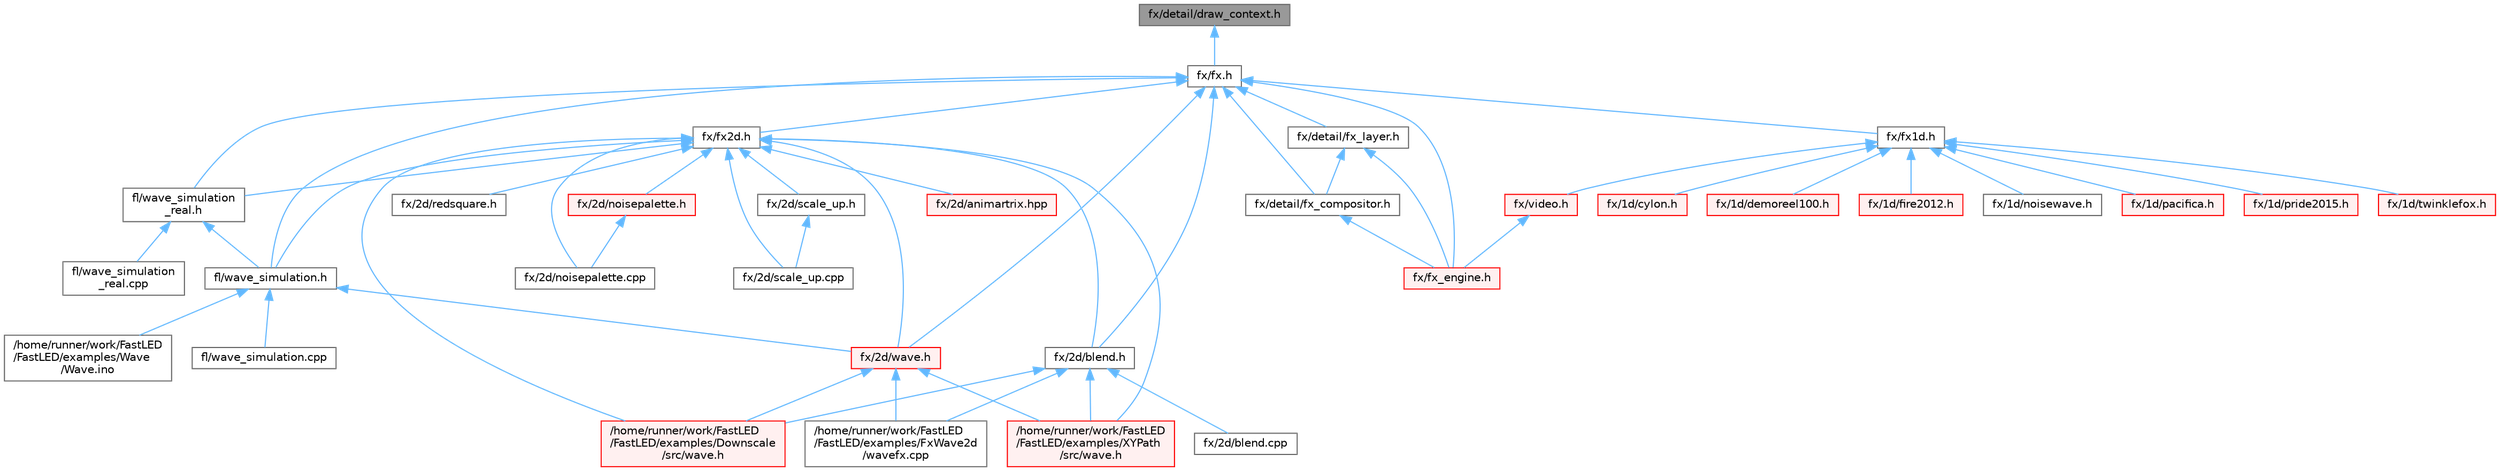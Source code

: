 digraph "fx/detail/draw_context.h"
{
 // INTERACTIVE_SVG=YES
 // LATEX_PDF_SIZE
  bgcolor="transparent";
  edge [fontname=Helvetica,fontsize=10,labelfontname=Helvetica,labelfontsize=10];
  node [fontname=Helvetica,fontsize=10,shape=box,height=0.2,width=0.4];
  Node1 [id="Node000001",label="fx/detail/draw_context.h",height=0.2,width=0.4,color="gray40", fillcolor="grey60", style="filled", fontcolor="black",tooltip=" "];
  Node1 -> Node2 [id="edge1_Node000001_Node000002",dir="back",color="steelblue1",style="solid",tooltip=" "];
  Node2 [id="Node000002",label="fx/fx.h",height=0.2,width=0.4,color="grey40", fillcolor="white", style="filled",URL="$df/d44/src_2fx_2fx_8h.html",tooltip=" "];
  Node2 -> Node3 [id="edge2_Node000002_Node000003",dir="back",color="steelblue1",style="solid",tooltip=" "];
  Node3 [id="Node000003",label="fl/wave_simulation.h",height=0.2,width=0.4,color="grey40", fillcolor="white", style="filled",URL="$dc/d36/wave__simulation_8h.html",tooltip=" "];
  Node3 -> Node4 [id="edge3_Node000003_Node000004",dir="back",color="steelblue1",style="solid",tooltip=" "];
  Node4 [id="Node000004",label="/home/runner/work/FastLED\l/FastLED/examples/Wave\l/Wave.ino",height=0.2,width=0.4,color="grey40", fillcolor="white", style="filled",URL="$d1/d16/_wave_8ino.html",tooltip=" "];
  Node3 -> Node5 [id="edge4_Node000003_Node000005",dir="back",color="steelblue1",style="solid",tooltip=" "];
  Node5 [id="Node000005",label="fl/wave_simulation.cpp",height=0.2,width=0.4,color="grey40", fillcolor="white", style="filled",URL="$de/d8c/wave__simulation_8cpp.html",tooltip=" "];
  Node3 -> Node6 [id="edge5_Node000003_Node000006",dir="back",color="steelblue1",style="solid",tooltip=" "];
  Node6 [id="Node000006",label="fx/2d/wave.h",height=0.2,width=0.4,color="red", fillcolor="#FFF0F0", style="filled",URL="$de/de9/src_2fx_22d_2wave_8h.html",tooltip=" "];
  Node6 -> Node7 [id="edge6_Node000006_Node000007",dir="back",color="steelblue1",style="solid",tooltip=" "];
  Node7 [id="Node000007",label="/home/runner/work/FastLED\l/FastLED/examples/Downscale\l/src/wave.h",height=0.2,width=0.4,color="red", fillcolor="#FFF0F0", style="filled",URL="$de/d79/examples_2_downscale_2src_2wave_8h.html",tooltip=" "];
  Node6 -> Node10 [id="edge7_Node000006_Node000010",dir="back",color="steelblue1",style="solid",tooltip=" "];
  Node10 [id="Node000010",label="/home/runner/work/FastLED\l/FastLED/examples/FxWave2d\l/wavefx.cpp",height=0.2,width=0.4,color="grey40", fillcolor="white", style="filled",URL="$d9/d29/wavefx_8cpp.html",tooltip=" "];
  Node6 -> Node12 [id="edge8_Node000006_Node000012",dir="back",color="steelblue1",style="solid",tooltip=" "];
  Node12 [id="Node000012",label="/home/runner/work/FastLED\l/FastLED/examples/XYPath\l/src/wave.h",height=0.2,width=0.4,color="red", fillcolor="#FFF0F0", style="filled",URL="$db/dd3/examples_2_x_y_path_2src_2wave_8h.html",tooltip=" "];
  Node2 -> Node19 [id="edge9_Node000002_Node000019",dir="back",color="steelblue1",style="solid",tooltip=" "];
  Node19 [id="Node000019",label="fl/wave_simulation\l_real.h",height=0.2,width=0.4,color="grey40", fillcolor="white", style="filled",URL="$dd/d8e/wave__simulation__real_8h.html",tooltip=" "];
  Node19 -> Node3 [id="edge10_Node000019_Node000003",dir="back",color="steelblue1",style="solid",tooltip=" "];
  Node19 -> Node20 [id="edge11_Node000019_Node000020",dir="back",color="steelblue1",style="solid",tooltip=" "];
  Node20 [id="Node000020",label="fl/wave_simulation\l_real.cpp",height=0.2,width=0.4,color="grey40", fillcolor="white", style="filled",URL="$d8/da2/wave__simulation__real_8cpp.html",tooltip=" "];
  Node2 -> Node21 [id="edge12_Node000002_Node000021",dir="back",color="steelblue1",style="solid",tooltip=" "];
  Node21 [id="Node000021",label="fx/2d/blend.h",height=0.2,width=0.4,color="grey40", fillcolor="white", style="filled",URL="$d8/d4e/blend_8h.html",tooltip=" "];
  Node21 -> Node7 [id="edge13_Node000021_Node000007",dir="back",color="steelblue1",style="solid",tooltip=" "];
  Node21 -> Node10 [id="edge14_Node000021_Node000010",dir="back",color="steelblue1",style="solid",tooltip=" "];
  Node21 -> Node12 [id="edge15_Node000021_Node000012",dir="back",color="steelblue1",style="solid",tooltip=" "];
  Node21 -> Node22 [id="edge16_Node000021_Node000022",dir="back",color="steelblue1",style="solid",tooltip=" "];
  Node22 [id="Node000022",label="fx/2d/blend.cpp",height=0.2,width=0.4,color="grey40", fillcolor="white", style="filled",URL="$d7/d68/blend_8cpp.html",tooltip=" "];
  Node2 -> Node6 [id="edge17_Node000002_Node000006",dir="back",color="steelblue1",style="solid",tooltip=" "];
  Node2 -> Node23 [id="edge18_Node000002_Node000023",dir="back",color="steelblue1",style="solid",tooltip=" "];
  Node23 [id="Node000023",label="fx/detail/fx_compositor.h",height=0.2,width=0.4,color="grey40", fillcolor="white", style="filled",URL="$d5/d6b/fx__compositor_8h.html",tooltip=" "];
  Node23 -> Node24 [id="edge19_Node000023_Node000024",dir="back",color="steelblue1",style="solid",tooltip=" "];
  Node24 [id="Node000024",label="fx/fx_engine.h",height=0.2,width=0.4,color="red", fillcolor="#FFF0F0", style="filled",URL="$d9/d3c/fx__engine_8h.html",tooltip=" "];
  Node2 -> Node28 [id="edge20_Node000002_Node000028",dir="back",color="steelblue1",style="solid",tooltip=" "];
  Node28 [id="Node000028",label="fx/detail/fx_layer.h",height=0.2,width=0.4,color="grey40", fillcolor="white", style="filled",URL="$d7/d2f/fx__layer_8h.html",tooltip=" "];
  Node28 -> Node23 [id="edge21_Node000028_Node000023",dir="back",color="steelblue1",style="solid",tooltip=" "];
  Node28 -> Node24 [id="edge22_Node000028_Node000024",dir="back",color="steelblue1",style="solid",tooltip=" "];
  Node2 -> Node29 [id="edge23_Node000002_Node000029",dir="back",color="steelblue1",style="solid",tooltip=" "];
  Node29 [id="Node000029",label="fx/fx1d.h",height=0.2,width=0.4,color="grey40", fillcolor="white", style="filled",URL="$da/d81/fx1d_8h.html",tooltip=" "];
  Node29 -> Node30 [id="edge24_Node000029_Node000030",dir="back",color="steelblue1",style="solid",tooltip=" "];
  Node30 [id="Node000030",label="fx/1d/cylon.h",height=0.2,width=0.4,color="red", fillcolor="#FFF0F0", style="filled",URL="$db/d31/cylon_8h.html",tooltip=" "];
  Node29 -> Node32 [id="edge25_Node000029_Node000032",dir="back",color="steelblue1",style="solid",tooltip=" "];
  Node32 [id="Node000032",label="fx/1d/demoreel100.h",height=0.2,width=0.4,color="red", fillcolor="#FFF0F0", style="filled",URL="$d4/dc0/demoreel100_8h.html",tooltip=" "];
  Node29 -> Node34 [id="edge26_Node000029_Node000034",dir="back",color="steelblue1",style="solid",tooltip=" "];
  Node34 [id="Node000034",label="fx/1d/fire2012.h",height=0.2,width=0.4,color="red", fillcolor="#FFF0F0", style="filled",URL="$d5/dcb/fire2012_8h.html",tooltip=" "];
  Node29 -> Node36 [id="edge27_Node000029_Node000036",dir="back",color="steelblue1",style="solid",tooltip=" "];
  Node36 [id="Node000036",label="fx/1d/noisewave.h",height=0.2,width=0.4,color="grey40", fillcolor="white", style="filled",URL="$d9/d2c/noisewave_8h.html",tooltip=" "];
  Node29 -> Node37 [id="edge28_Node000029_Node000037",dir="back",color="steelblue1",style="solid",tooltip=" "];
  Node37 [id="Node000037",label="fx/1d/pacifica.h",height=0.2,width=0.4,color="red", fillcolor="#FFF0F0", style="filled",URL="$dc/d70/pacifica_8h.html",tooltip=" "];
  Node29 -> Node39 [id="edge29_Node000029_Node000039",dir="back",color="steelblue1",style="solid",tooltip=" "];
  Node39 [id="Node000039",label="fx/1d/pride2015.h",height=0.2,width=0.4,color="red", fillcolor="#FFF0F0", style="filled",URL="$d7/dc4/pride2015_8h.html",tooltip=" "];
  Node29 -> Node41 [id="edge30_Node000029_Node000041",dir="back",color="steelblue1",style="solid",tooltip=" "];
  Node41 [id="Node000041",label="fx/1d/twinklefox.h",height=0.2,width=0.4,color="red", fillcolor="#FFF0F0", style="filled",URL="$d1/df6/twinklefox_8h.html",tooltip=" "];
  Node29 -> Node43 [id="edge31_Node000029_Node000043",dir="back",color="steelblue1",style="solid",tooltip=" "];
  Node43 [id="Node000043",label="fx/video.h",height=0.2,width=0.4,color="red", fillcolor="#FFF0F0", style="filled",URL="$dd/d78/video_8h.html",tooltip=" "];
  Node43 -> Node24 [id="edge32_Node000043_Node000024",dir="back",color="steelblue1",style="solid",tooltip=" "];
  Node2 -> Node53 [id="edge33_Node000002_Node000053",dir="back",color="steelblue1",style="solid",tooltip=" "];
  Node53 [id="Node000053",label="fx/fx2d.h",height=0.2,width=0.4,color="grey40", fillcolor="white", style="filled",URL="$d9/d43/fx2d_8h.html",tooltip=" "];
  Node53 -> Node7 [id="edge34_Node000053_Node000007",dir="back",color="steelblue1",style="solid",tooltip=" "];
  Node53 -> Node12 [id="edge35_Node000053_Node000012",dir="back",color="steelblue1",style="solid",tooltip=" "];
  Node53 -> Node3 [id="edge36_Node000053_Node000003",dir="back",color="steelblue1",style="solid",tooltip=" "];
  Node53 -> Node19 [id="edge37_Node000053_Node000019",dir="back",color="steelblue1",style="solid",tooltip=" "];
  Node53 -> Node54 [id="edge38_Node000053_Node000054",dir="back",color="steelblue1",style="solid",tooltip=" "];
  Node54 [id="Node000054",label="fx/2d/animartrix.hpp",height=0.2,width=0.4,color="red", fillcolor="#FFF0F0", style="filled",URL="$d3/dc3/animartrix_8hpp.html",tooltip=" "];
  Node53 -> Node21 [id="edge39_Node000053_Node000021",dir="back",color="steelblue1",style="solid",tooltip=" "];
  Node53 -> Node55 [id="edge40_Node000053_Node000055",dir="back",color="steelblue1",style="solid",tooltip=" "];
  Node55 [id="Node000055",label="fx/2d/noisepalette.cpp",height=0.2,width=0.4,color="grey40", fillcolor="white", style="filled",URL="$d6/d66/noisepalette_8cpp.html",tooltip=" "];
  Node53 -> Node56 [id="edge41_Node000053_Node000056",dir="back",color="steelblue1",style="solid",tooltip=" "];
  Node56 [id="Node000056",label="fx/2d/noisepalette.h",height=0.2,width=0.4,color="red", fillcolor="#FFF0F0", style="filled",URL="$d6/dc7/noisepalette_8h.html",tooltip="Demonstrates how to mix noise generation with color palettes on a 2D LED matrix."];
  Node56 -> Node55 [id="edge42_Node000056_Node000055",dir="back",color="steelblue1",style="solid",tooltip=" "];
  Node53 -> Node57 [id="edge43_Node000053_Node000057",dir="back",color="steelblue1",style="solid",tooltip=" "];
  Node57 [id="Node000057",label="fx/2d/redsquare.h",height=0.2,width=0.4,color="grey40", fillcolor="white", style="filled",URL="$d3/db8/redsquare_8h.html",tooltip=" "];
  Node53 -> Node58 [id="edge44_Node000053_Node000058",dir="back",color="steelblue1",style="solid",tooltip=" "];
  Node58 [id="Node000058",label="fx/2d/scale_up.cpp",height=0.2,width=0.4,color="grey40", fillcolor="white", style="filled",URL="$dc/d8c/scale__up_8cpp.html",tooltip=" "];
  Node53 -> Node59 [id="edge45_Node000053_Node000059",dir="back",color="steelblue1",style="solid",tooltip=" "];
  Node59 [id="Node000059",label="fx/2d/scale_up.h",height=0.2,width=0.4,color="grey40", fillcolor="white", style="filled",URL="$d2/d74/scale__up_8h.html",tooltip="Expands a grid using bilinear interpolation and scaling up."];
  Node59 -> Node58 [id="edge46_Node000059_Node000058",dir="back",color="steelblue1",style="solid",tooltip=" "];
  Node53 -> Node6 [id="edge47_Node000053_Node000006",dir="back",color="steelblue1",style="solid",tooltip=" "];
  Node2 -> Node24 [id="edge48_Node000002_Node000024",dir="back",color="steelblue1",style="solid",tooltip=" "];
}
